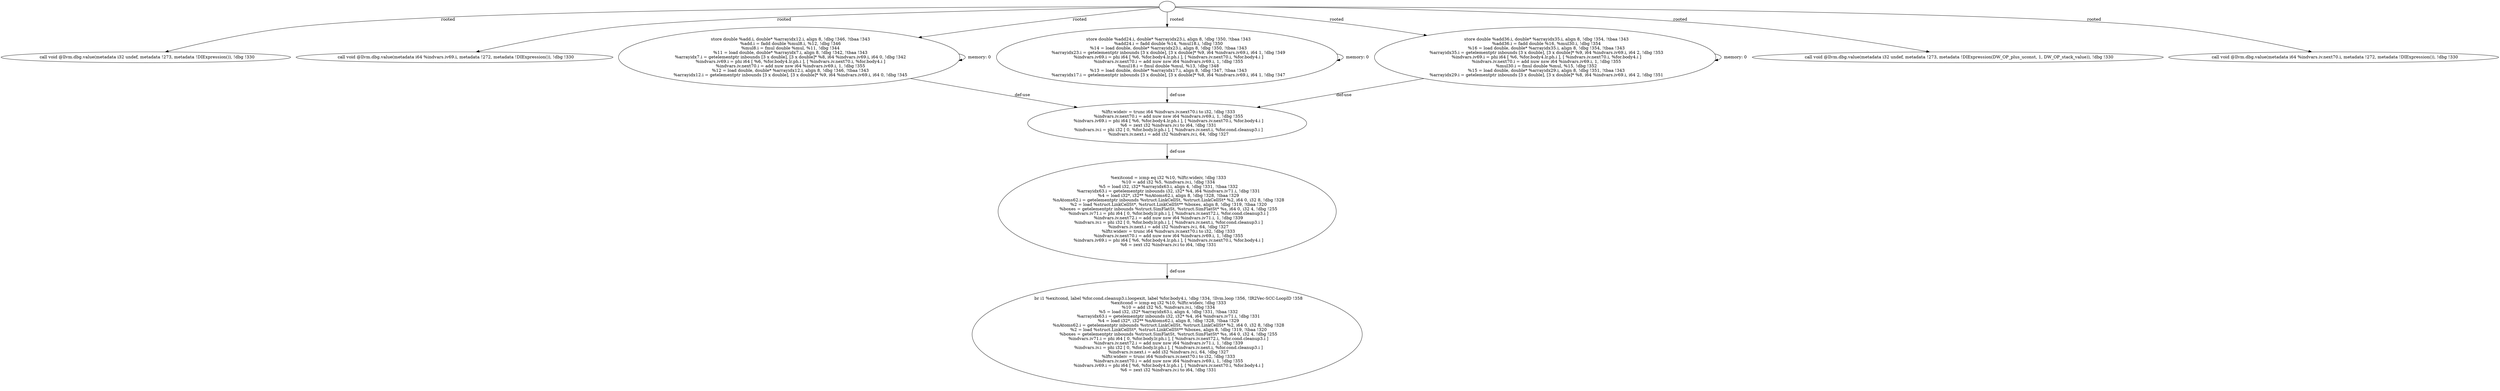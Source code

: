digraph G {
1 [label="  call void @llvm.dbg.value(metadata i32 undef, metadata !273, metadata !DIExpression()), !dbg !330"];
2 [label="  call void @llvm.dbg.value(metadata i64 %indvars.iv69.i, metadata !272, metadata !DIExpression()), !dbg !330"];
3 [label="  store double %add.i, double* %arrayidx12.i, align 8, !dbg !346, !tbaa !343
  %add.i = fadd double %mul8.i, %12, !dbg !346
  %mul8.i = fmul double %mul, %11, !dbg !344
  %11 = load double, double* %arrayidx7.i, align 8, !dbg !342, !tbaa !343
  %arrayidx7.i = getelementptr inbounds [3 x double], [3 x double]* %8, i64 %indvars.iv69.i, i64 0, !dbg !342
  %indvars.iv69.i = phi i64 [ %6, %for.body4.lr.ph.i ], [ %indvars.iv.next70.i, %for.body4.i ]
  %indvars.iv.next70.i = add nuw nsw i64 %indvars.iv69.i, 1, !dbg !355
  %12 = load double, double* %arrayidx12.i, align 8, !dbg !346, !tbaa !343
  %arrayidx12.i = getelementptr inbounds [3 x double], [3 x double]* %9, i64 %indvars.iv69.i, i64 0, !dbg !345"];
4 [label="  store double %add24.i, double* %arrayidx23.i, align 8, !dbg !350, !tbaa !343
  %add24.i = fadd double %14, %mul18.i, !dbg !350
  %14 = load double, double* %arrayidx23.i, align 8, !dbg !350, !tbaa !343
  %arrayidx23.i = getelementptr inbounds [3 x double], [3 x double]* %9, i64 %indvars.iv69.i, i64 1, !dbg !349
  %indvars.iv69.i = phi i64 [ %6, %for.body4.lr.ph.i ], [ %indvars.iv.next70.i, %for.body4.i ]
  %indvars.iv.next70.i = add nuw nsw i64 %indvars.iv69.i, 1, !dbg !355
  %mul18.i = fmul double %mul, %13, !dbg !348
  %13 = load double, double* %arrayidx17.i, align 8, !dbg !347, !tbaa !343
  %arrayidx17.i = getelementptr inbounds [3 x double], [3 x double]* %8, i64 %indvars.iv69.i, i64 1, !dbg !347"];
5 [label="  store double %add36.i, double* %arrayidx35.i, align 8, !dbg !354, !tbaa !343
  %add36.i = fadd double %16, %mul30.i, !dbg !354
  %16 = load double, double* %arrayidx35.i, align 8, !dbg !354, !tbaa !343
  %arrayidx35.i = getelementptr inbounds [3 x double], [3 x double]* %9, i64 %indvars.iv69.i, i64 2, !dbg !353
  %indvars.iv69.i = phi i64 [ %6, %for.body4.lr.ph.i ], [ %indvars.iv.next70.i, %for.body4.i ]
  %indvars.iv.next70.i = add nuw nsw i64 %indvars.iv69.i, 1, !dbg !355
  %mul30.i = fmul double %mul, %15, !dbg !352
  %15 = load double, double* %arrayidx29.i, align 8, !dbg !351, !tbaa !343
  %arrayidx29.i = getelementptr inbounds [3 x double], [3 x double]* %8, i64 %indvars.iv69.i, i64 2, !dbg !351"];
6 [label="  call void @llvm.dbg.value(metadata i32 undef, metadata !273, metadata !DIExpression(DW_OP_plus_uconst, 1, DW_OP_stack_value)), !dbg !330"];
7 [label="  call void @llvm.dbg.value(metadata i64 %indvars.iv.next70.i, metadata !272, metadata !DIExpression()), !dbg !330"];
8 [label="  %lftr.wideiv = trunc i64 %indvars.iv.next70.i to i32, !dbg !333
  %indvars.iv.next70.i = add nuw nsw i64 %indvars.iv69.i, 1, !dbg !355
  %indvars.iv69.i = phi i64 [ %6, %for.body4.lr.ph.i ], [ %indvars.iv.next70.i, %for.body4.i ]
  %6 = zext i32 %indvars.iv.i to i64, !dbg !331
  %indvars.iv.i = phi i32 [ 0, %for.body.lr.ph.i ], [ %indvars.iv.next.i, %for.cond.cleanup3.i ]
  %indvars.iv.next.i = add i32 %indvars.iv.i, 64, !dbg !327"];
9 [label="  %exitcond = icmp eq i32 %10, %lftr.wideiv, !dbg !333
  %10 = add i32 %5, %indvars.iv.i, !dbg !334
  %5 = load i32, i32* %arrayidx63.i, align 4, !dbg !331, !tbaa !332
  %arrayidx63.i = getelementptr inbounds i32, i32* %4, i64 %indvars.iv71.i, !dbg !331
  %4 = load i32*, i32** %nAtoms62.i, align 8, !dbg !328, !tbaa !329
  %nAtoms62.i = getelementptr inbounds %struct.LinkCellSt, %struct.LinkCellSt* %2, i64 0, i32 8, !dbg !328
  %2 = load %struct.LinkCellSt*, %struct.LinkCellSt** %boxes, align 8, !dbg !319, !tbaa !320
  %boxes = getelementptr inbounds %struct.SimFlatSt, %struct.SimFlatSt* %s, i64 0, i32 4, !dbg !255
  %indvars.iv71.i = phi i64 [ 0, %for.body.lr.ph.i ], [ %indvars.iv.next72.i, %for.cond.cleanup3.i ]
  %indvars.iv.next72.i = add nuw nsw i64 %indvars.iv71.i, 1, !dbg !339
  %indvars.iv.i = phi i32 [ 0, %for.body.lr.ph.i ], [ %indvars.iv.next.i, %for.cond.cleanup3.i ]
  %indvars.iv.next.i = add i32 %indvars.iv.i, 64, !dbg !327
  %lftr.wideiv = trunc i64 %indvars.iv.next70.i to i32, !dbg !333
  %indvars.iv.next70.i = add nuw nsw i64 %indvars.iv69.i, 1, !dbg !355
  %indvars.iv69.i = phi i64 [ %6, %for.body4.lr.ph.i ], [ %indvars.iv.next70.i, %for.body4.i ]
  %6 = zext i32 %indvars.iv.i to i64, !dbg !331"];
10 [label="  br i1 %exitcond, label %for.cond.cleanup3.i.loopexit, label %for.body4.i, !dbg !334, !llvm.loop !356, !IR2Vec-SCC-LoopID !358
  %exitcond = icmp eq i32 %10, %lftr.wideiv, !dbg !333
  %10 = add i32 %5, %indvars.iv.i, !dbg !334
  %5 = load i32, i32* %arrayidx63.i, align 4, !dbg !331, !tbaa !332
  %arrayidx63.i = getelementptr inbounds i32, i32* %4, i64 %indvars.iv71.i, !dbg !331
  %4 = load i32*, i32** %nAtoms62.i, align 8, !dbg !328, !tbaa !329
  %nAtoms62.i = getelementptr inbounds %struct.LinkCellSt, %struct.LinkCellSt* %2, i64 0, i32 8, !dbg !328
  %2 = load %struct.LinkCellSt*, %struct.LinkCellSt** %boxes, align 8, !dbg !319, !tbaa !320
  %boxes = getelementptr inbounds %struct.SimFlatSt, %struct.SimFlatSt* %s, i64 0, i32 4, !dbg !255
  %indvars.iv71.i = phi i64 [ 0, %for.body.lr.ph.i ], [ %indvars.iv.next72.i, %for.cond.cleanup3.i ]
  %indvars.iv.next72.i = add nuw nsw i64 %indvars.iv71.i, 1, !dbg !339
  %indvars.iv.i = phi i32 [ 0, %for.body.lr.ph.i ], [ %indvars.iv.next.i, %for.cond.cleanup3.i ]
  %indvars.iv.next.i = add i32 %indvars.iv.i, 64, !dbg !327
  %lftr.wideiv = trunc i64 %indvars.iv.next70.i to i32, !dbg !333
  %indvars.iv.next70.i = add nuw nsw i64 %indvars.iv69.i, 1, !dbg !355
  %indvars.iv69.i = phi i64 [ %6, %for.body4.lr.ph.i ], [ %indvars.iv.next70.i, %for.body4.i ]
  %6 = zext i32 %indvars.iv.i to i64, !dbg !331"];
11 [label=""];
3 -> 8[label="  def-use"];
3 -> 3[label="  memory: 0"];
4 -> 8[label="  def-use"];
4 -> 4[label="  memory: 0"];
5 -> 8[label="  def-use"];
5 -> 5[label="  memory: 0"];
8 -> 9[label="  def-use"];
9 -> 10[label="  def-use"];
11 -> 1[label="  rooted"];
11 -> 2[label="  rooted"];
11 -> 3[label="  rooted"];
11 -> 4[label="  rooted"];
11 -> 5[label="  rooted"];
11 -> 6[label="  rooted"];
11 -> 7[label="  rooted"];
}